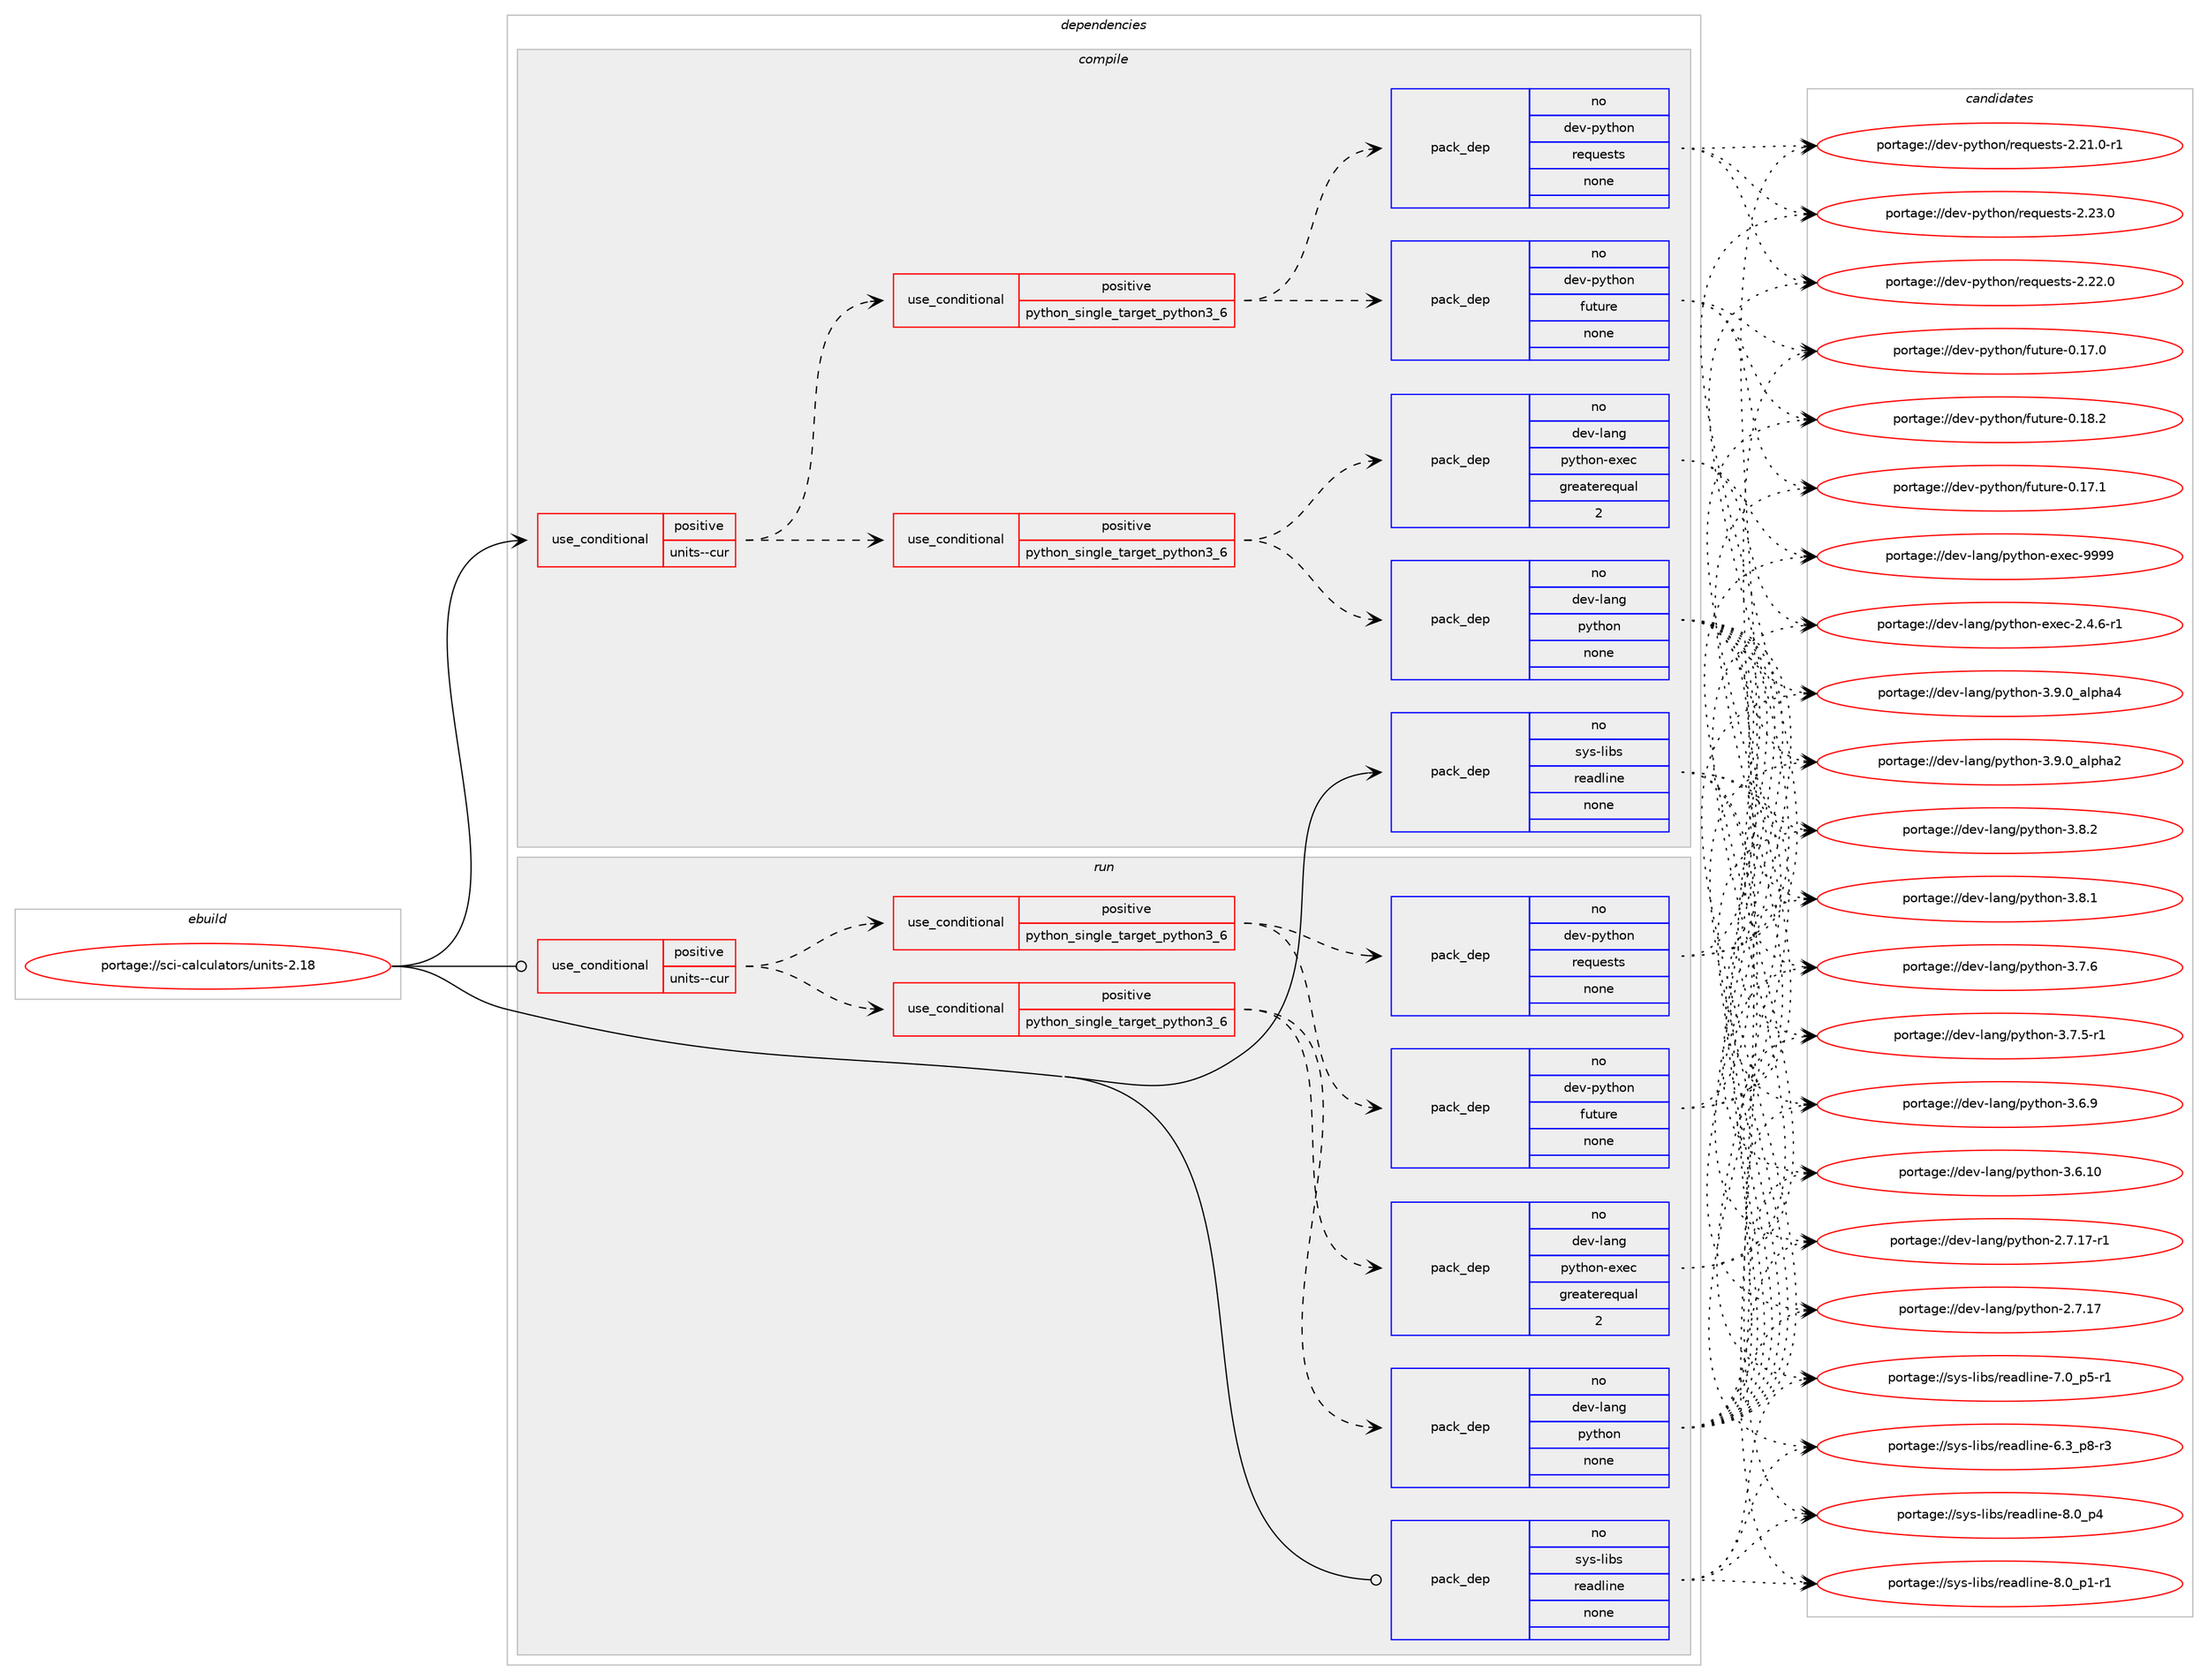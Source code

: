 digraph prolog {

# *************
# Graph options
# *************

newrank=true;
concentrate=true;
compound=true;
graph [rankdir=LR,fontname=Helvetica,fontsize=10,ranksep=1.5];#, ranksep=2.5, nodesep=0.2];
edge  [arrowhead=vee];
node  [fontname=Helvetica,fontsize=10];

# **********
# The ebuild
# **********

subgraph cluster_leftcol {
color=gray;
rank=same;
label=<<i>ebuild</i>>;
id [label="portage://sci-calculators/units-2.18", color=red, width=4, href="../sci-calculators/units-2.18.svg"];
}

# ****************
# The dependencies
# ****************

subgraph cluster_midcol {
color=gray;
label=<<i>dependencies</i>>;
subgraph cluster_compile {
fillcolor="#eeeeee";
style=filled;
label=<<i>compile</i>>;
subgraph cond12404 {
dependency60065 [label=<<TABLE BORDER="0" CELLBORDER="1" CELLSPACING="0" CELLPADDING="4"><TR><TD ROWSPAN="3" CELLPADDING="10">use_conditional</TD></TR><TR><TD>positive</TD></TR><TR><TD>units--cur</TD></TR></TABLE>>, shape=none, color=red];
subgraph cond12405 {
dependency60066 [label=<<TABLE BORDER="0" CELLBORDER="1" CELLSPACING="0" CELLPADDING="4"><TR><TD ROWSPAN="3" CELLPADDING="10">use_conditional</TD></TR><TR><TD>positive</TD></TR><TR><TD>python_single_target_python3_6</TD></TR></TABLE>>, shape=none, color=red];
subgraph pack46404 {
dependency60067 [label=<<TABLE BORDER="0" CELLBORDER="1" CELLSPACING="0" CELLPADDING="4" WIDTH="220"><TR><TD ROWSPAN="6" CELLPADDING="30">pack_dep</TD></TR><TR><TD WIDTH="110">no</TD></TR><TR><TD>dev-lang</TD></TR><TR><TD>python</TD></TR><TR><TD>none</TD></TR><TR><TD></TD></TR></TABLE>>, shape=none, color=blue];
}
dependency60066:e -> dependency60067:w [weight=20,style="dashed",arrowhead="vee"];
subgraph pack46405 {
dependency60068 [label=<<TABLE BORDER="0" CELLBORDER="1" CELLSPACING="0" CELLPADDING="4" WIDTH="220"><TR><TD ROWSPAN="6" CELLPADDING="30">pack_dep</TD></TR><TR><TD WIDTH="110">no</TD></TR><TR><TD>dev-lang</TD></TR><TR><TD>python-exec</TD></TR><TR><TD>greaterequal</TD></TR><TR><TD>2</TD></TR></TABLE>>, shape=none, color=blue];
}
dependency60066:e -> dependency60068:w [weight=20,style="dashed",arrowhead="vee"];
}
dependency60065:e -> dependency60066:w [weight=20,style="dashed",arrowhead="vee"];
subgraph cond12406 {
dependency60069 [label=<<TABLE BORDER="0" CELLBORDER="1" CELLSPACING="0" CELLPADDING="4"><TR><TD ROWSPAN="3" CELLPADDING="10">use_conditional</TD></TR><TR><TD>positive</TD></TR><TR><TD>python_single_target_python3_6</TD></TR></TABLE>>, shape=none, color=red];
subgraph pack46406 {
dependency60070 [label=<<TABLE BORDER="0" CELLBORDER="1" CELLSPACING="0" CELLPADDING="4" WIDTH="220"><TR><TD ROWSPAN="6" CELLPADDING="30">pack_dep</TD></TR><TR><TD WIDTH="110">no</TD></TR><TR><TD>dev-python</TD></TR><TR><TD>future</TD></TR><TR><TD>none</TD></TR><TR><TD></TD></TR></TABLE>>, shape=none, color=blue];
}
dependency60069:e -> dependency60070:w [weight=20,style="dashed",arrowhead="vee"];
subgraph pack46407 {
dependency60071 [label=<<TABLE BORDER="0" CELLBORDER="1" CELLSPACING="0" CELLPADDING="4" WIDTH="220"><TR><TD ROWSPAN="6" CELLPADDING="30">pack_dep</TD></TR><TR><TD WIDTH="110">no</TD></TR><TR><TD>dev-python</TD></TR><TR><TD>requests</TD></TR><TR><TD>none</TD></TR><TR><TD></TD></TR></TABLE>>, shape=none, color=blue];
}
dependency60069:e -> dependency60071:w [weight=20,style="dashed",arrowhead="vee"];
}
dependency60065:e -> dependency60069:w [weight=20,style="dashed",arrowhead="vee"];
}
id:e -> dependency60065:w [weight=20,style="solid",arrowhead="vee"];
subgraph pack46408 {
dependency60072 [label=<<TABLE BORDER="0" CELLBORDER="1" CELLSPACING="0" CELLPADDING="4" WIDTH="220"><TR><TD ROWSPAN="6" CELLPADDING="30">pack_dep</TD></TR><TR><TD WIDTH="110">no</TD></TR><TR><TD>sys-libs</TD></TR><TR><TD>readline</TD></TR><TR><TD>none</TD></TR><TR><TD></TD></TR></TABLE>>, shape=none, color=blue];
}
id:e -> dependency60072:w [weight=20,style="solid",arrowhead="vee"];
}
subgraph cluster_compileandrun {
fillcolor="#eeeeee";
style=filled;
label=<<i>compile and run</i>>;
}
subgraph cluster_run {
fillcolor="#eeeeee";
style=filled;
label=<<i>run</i>>;
subgraph cond12407 {
dependency60073 [label=<<TABLE BORDER="0" CELLBORDER="1" CELLSPACING="0" CELLPADDING="4"><TR><TD ROWSPAN="3" CELLPADDING="10">use_conditional</TD></TR><TR><TD>positive</TD></TR><TR><TD>units--cur</TD></TR></TABLE>>, shape=none, color=red];
subgraph cond12408 {
dependency60074 [label=<<TABLE BORDER="0" CELLBORDER="1" CELLSPACING="0" CELLPADDING="4"><TR><TD ROWSPAN="3" CELLPADDING="10">use_conditional</TD></TR><TR><TD>positive</TD></TR><TR><TD>python_single_target_python3_6</TD></TR></TABLE>>, shape=none, color=red];
subgraph pack46409 {
dependency60075 [label=<<TABLE BORDER="0" CELLBORDER="1" CELLSPACING="0" CELLPADDING="4" WIDTH="220"><TR><TD ROWSPAN="6" CELLPADDING="30">pack_dep</TD></TR><TR><TD WIDTH="110">no</TD></TR><TR><TD>dev-lang</TD></TR><TR><TD>python</TD></TR><TR><TD>none</TD></TR><TR><TD></TD></TR></TABLE>>, shape=none, color=blue];
}
dependency60074:e -> dependency60075:w [weight=20,style="dashed",arrowhead="vee"];
subgraph pack46410 {
dependency60076 [label=<<TABLE BORDER="0" CELLBORDER="1" CELLSPACING="0" CELLPADDING="4" WIDTH="220"><TR><TD ROWSPAN="6" CELLPADDING="30">pack_dep</TD></TR><TR><TD WIDTH="110">no</TD></TR><TR><TD>dev-lang</TD></TR><TR><TD>python-exec</TD></TR><TR><TD>greaterequal</TD></TR><TR><TD>2</TD></TR></TABLE>>, shape=none, color=blue];
}
dependency60074:e -> dependency60076:w [weight=20,style="dashed",arrowhead="vee"];
}
dependency60073:e -> dependency60074:w [weight=20,style="dashed",arrowhead="vee"];
subgraph cond12409 {
dependency60077 [label=<<TABLE BORDER="0" CELLBORDER="1" CELLSPACING="0" CELLPADDING="4"><TR><TD ROWSPAN="3" CELLPADDING="10">use_conditional</TD></TR><TR><TD>positive</TD></TR><TR><TD>python_single_target_python3_6</TD></TR></TABLE>>, shape=none, color=red];
subgraph pack46411 {
dependency60078 [label=<<TABLE BORDER="0" CELLBORDER="1" CELLSPACING="0" CELLPADDING="4" WIDTH="220"><TR><TD ROWSPAN="6" CELLPADDING="30">pack_dep</TD></TR><TR><TD WIDTH="110">no</TD></TR><TR><TD>dev-python</TD></TR><TR><TD>future</TD></TR><TR><TD>none</TD></TR><TR><TD></TD></TR></TABLE>>, shape=none, color=blue];
}
dependency60077:e -> dependency60078:w [weight=20,style="dashed",arrowhead="vee"];
subgraph pack46412 {
dependency60079 [label=<<TABLE BORDER="0" CELLBORDER="1" CELLSPACING="0" CELLPADDING="4" WIDTH="220"><TR><TD ROWSPAN="6" CELLPADDING="30">pack_dep</TD></TR><TR><TD WIDTH="110">no</TD></TR><TR><TD>dev-python</TD></TR><TR><TD>requests</TD></TR><TR><TD>none</TD></TR><TR><TD></TD></TR></TABLE>>, shape=none, color=blue];
}
dependency60077:e -> dependency60079:w [weight=20,style="dashed",arrowhead="vee"];
}
dependency60073:e -> dependency60077:w [weight=20,style="dashed",arrowhead="vee"];
}
id:e -> dependency60073:w [weight=20,style="solid",arrowhead="odot"];
subgraph pack46413 {
dependency60080 [label=<<TABLE BORDER="0" CELLBORDER="1" CELLSPACING="0" CELLPADDING="4" WIDTH="220"><TR><TD ROWSPAN="6" CELLPADDING="30">pack_dep</TD></TR><TR><TD WIDTH="110">no</TD></TR><TR><TD>sys-libs</TD></TR><TR><TD>readline</TD></TR><TR><TD>none</TD></TR><TR><TD></TD></TR></TABLE>>, shape=none, color=blue];
}
id:e -> dependency60080:w [weight=20,style="solid",arrowhead="odot"];
}
}

# **************
# The candidates
# **************

subgraph cluster_choices {
rank=same;
color=gray;
label=<<i>candidates</i>>;

subgraph choice46404 {
color=black;
nodesep=1;
choice10010111845108971101034711212111610411111045514657464895971081121049752 [label="portage://dev-lang/python-3.9.0_alpha4", color=red, width=4,href="../dev-lang/python-3.9.0_alpha4.svg"];
choice10010111845108971101034711212111610411111045514657464895971081121049750 [label="portage://dev-lang/python-3.9.0_alpha2", color=red, width=4,href="../dev-lang/python-3.9.0_alpha2.svg"];
choice100101118451089711010347112121116104111110455146564650 [label="portage://dev-lang/python-3.8.2", color=red, width=4,href="../dev-lang/python-3.8.2.svg"];
choice100101118451089711010347112121116104111110455146564649 [label="portage://dev-lang/python-3.8.1", color=red, width=4,href="../dev-lang/python-3.8.1.svg"];
choice100101118451089711010347112121116104111110455146554654 [label="portage://dev-lang/python-3.7.6", color=red, width=4,href="../dev-lang/python-3.7.6.svg"];
choice1001011184510897110103471121211161041111104551465546534511449 [label="portage://dev-lang/python-3.7.5-r1", color=red, width=4,href="../dev-lang/python-3.7.5-r1.svg"];
choice100101118451089711010347112121116104111110455146544657 [label="portage://dev-lang/python-3.6.9", color=red, width=4,href="../dev-lang/python-3.6.9.svg"];
choice10010111845108971101034711212111610411111045514654464948 [label="portage://dev-lang/python-3.6.10", color=red, width=4,href="../dev-lang/python-3.6.10.svg"];
choice100101118451089711010347112121116104111110455046554649554511449 [label="portage://dev-lang/python-2.7.17-r1", color=red, width=4,href="../dev-lang/python-2.7.17-r1.svg"];
choice10010111845108971101034711212111610411111045504655464955 [label="portage://dev-lang/python-2.7.17", color=red, width=4,href="../dev-lang/python-2.7.17.svg"];
dependency60067:e -> choice10010111845108971101034711212111610411111045514657464895971081121049752:w [style=dotted,weight="100"];
dependency60067:e -> choice10010111845108971101034711212111610411111045514657464895971081121049750:w [style=dotted,weight="100"];
dependency60067:e -> choice100101118451089711010347112121116104111110455146564650:w [style=dotted,weight="100"];
dependency60067:e -> choice100101118451089711010347112121116104111110455146564649:w [style=dotted,weight="100"];
dependency60067:e -> choice100101118451089711010347112121116104111110455146554654:w [style=dotted,weight="100"];
dependency60067:e -> choice1001011184510897110103471121211161041111104551465546534511449:w [style=dotted,weight="100"];
dependency60067:e -> choice100101118451089711010347112121116104111110455146544657:w [style=dotted,weight="100"];
dependency60067:e -> choice10010111845108971101034711212111610411111045514654464948:w [style=dotted,weight="100"];
dependency60067:e -> choice100101118451089711010347112121116104111110455046554649554511449:w [style=dotted,weight="100"];
dependency60067:e -> choice10010111845108971101034711212111610411111045504655464955:w [style=dotted,weight="100"];
}
subgraph choice46405 {
color=black;
nodesep=1;
choice10010111845108971101034711212111610411111045101120101994557575757 [label="portage://dev-lang/python-exec-9999", color=red, width=4,href="../dev-lang/python-exec-9999.svg"];
choice10010111845108971101034711212111610411111045101120101994550465246544511449 [label="portage://dev-lang/python-exec-2.4.6-r1", color=red, width=4,href="../dev-lang/python-exec-2.4.6-r1.svg"];
dependency60068:e -> choice10010111845108971101034711212111610411111045101120101994557575757:w [style=dotted,weight="100"];
dependency60068:e -> choice10010111845108971101034711212111610411111045101120101994550465246544511449:w [style=dotted,weight="100"];
}
subgraph choice46406 {
color=black;
nodesep=1;
choice100101118451121211161041111104710211711611711410145484649564650 [label="portage://dev-python/future-0.18.2", color=red, width=4,href="../dev-python/future-0.18.2.svg"];
choice100101118451121211161041111104710211711611711410145484649554649 [label="portage://dev-python/future-0.17.1", color=red, width=4,href="../dev-python/future-0.17.1.svg"];
choice100101118451121211161041111104710211711611711410145484649554648 [label="portage://dev-python/future-0.17.0", color=red, width=4,href="../dev-python/future-0.17.0.svg"];
dependency60070:e -> choice100101118451121211161041111104710211711611711410145484649564650:w [style=dotted,weight="100"];
dependency60070:e -> choice100101118451121211161041111104710211711611711410145484649554649:w [style=dotted,weight="100"];
dependency60070:e -> choice100101118451121211161041111104710211711611711410145484649554648:w [style=dotted,weight="100"];
}
subgraph choice46407 {
color=black;
nodesep=1;
choice100101118451121211161041111104711410111311710111511611545504650514648 [label="portage://dev-python/requests-2.23.0", color=red, width=4,href="../dev-python/requests-2.23.0.svg"];
choice100101118451121211161041111104711410111311710111511611545504650504648 [label="portage://dev-python/requests-2.22.0", color=red, width=4,href="../dev-python/requests-2.22.0.svg"];
choice1001011184511212111610411111047114101113117101115116115455046504946484511449 [label="portage://dev-python/requests-2.21.0-r1", color=red, width=4,href="../dev-python/requests-2.21.0-r1.svg"];
dependency60071:e -> choice100101118451121211161041111104711410111311710111511611545504650514648:w [style=dotted,weight="100"];
dependency60071:e -> choice100101118451121211161041111104711410111311710111511611545504650504648:w [style=dotted,weight="100"];
dependency60071:e -> choice1001011184511212111610411111047114101113117101115116115455046504946484511449:w [style=dotted,weight="100"];
}
subgraph choice46408 {
color=black;
nodesep=1;
choice11512111545108105981154711410197100108105110101455646489511252 [label="portage://sys-libs/readline-8.0_p4", color=red, width=4,href="../sys-libs/readline-8.0_p4.svg"];
choice115121115451081059811547114101971001081051101014556464895112494511449 [label="portage://sys-libs/readline-8.0_p1-r1", color=red, width=4,href="../sys-libs/readline-8.0_p1-r1.svg"];
choice115121115451081059811547114101971001081051101014555464895112534511449 [label="portage://sys-libs/readline-7.0_p5-r1", color=red, width=4,href="../sys-libs/readline-7.0_p5-r1.svg"];
choice115121115451081059811547114101971001081051101014554465195112564511451 [label="portage://sys-libs/readline-6.3_p8-r3", color=red, width=4,href="../sys-libs/readline-6.3_p8-r3.svg"];
dependency60072:e -> choice11512111545108105981154711410197100108105110101455646489511252:w [style=dotted,weight="100"];
dependency60072:e -> choice115121115451081059811547114101971001081051101014556464895112494511449:w [style=dotted,weight="100"];
dependency60072:e -> choice115121115451081059811547114101971001081051101014555464895112534511449:w [style=dotted,weight="100"];
dependency60072:e -> choice115121115451081059811547114101971001081051101014554465195112564511451:w [style=dotted,weight="100"];
}
subgraph choice46409 {
color=black;
nodesep=1;
choice10010111845108971101034711212111610411111045514657464895971081121049752 [label="portage://dev-lang/python-3.9.0_alpha4", color=red, width=4,href="../dev-lang/python-3.9.0_alpha4.svg"];
choice10010111845108971101034711212111610411111045514657464895971081121049750 [label="portage://dev-lang/python-3.9.0_alpha2", color=red, width=4,href="../dev-lang/python-3.9.0_alpha2.svg"];
choice100101118451089711010347112121116104111110455146564650 [label="portage://dev-lang/python-3.8.2", color=red, width=4,href="../dev-lang/python-3.8.2.svg"];
choice100101118451089711010347112121116104111110455146564649 [label="portage://dev-lang/python-3.8.1", color=red, width=4,href="../dev-lang/python-3.8.1.svg"];
choice100101118451089711010347112121116104111110455146554654 [label="portage://dev-lang/python-3.7.6", color=red, width=4,href="../dev-lang/python-3.7.6.svg"];
choice1001011184510897110103471121211161041111104551465546534511449 [label="portage://dev-lang/python-3.7.5-r1", color=red, width=4,href="../dev-lang/python-3.7.5-r1.svg"];
choice100101118451089711010347112121116104111110455146544657 [label="portage://dev-lang/python-3.6.9", color=red, width=4,href="../dev-lang/python-3.6.9.svg"];
choice10010111845108971101034711212111610411111045514654464948 [label="portage://dev-lang/python-3.6.10", color=red, width=4,href="../dev-lang/python-3.6.10.svg"];
choice100101118451089711010347112121116104111110455046554649554511449 [label="portage://dev-lang/python-2.7.17-r1", color=red, width=4,href="../dev-lang/python-2.7.17-r1.svg"];
choice10010111845108971101034711212111610411111045504655464955 [label="portage://dev-lang/python-2.7.17", color=red, width=4,href="../dev-lang/python-2.7.17.svg"];
dependency60075:e -> choice10010111845108971101034711212111610411111045514657464895971081121049752:w [style=dotted,weight="100"];
dependency60075:e -> choice10010111845108971101034711212111610411111045514657464895971081121049750:w [style=dotted,weight="100"];
dependency60075:e -> choice100101118451089711010347112121116104111110455146564650:w [style=dotted,weight="100"];
dependency60075:e -> choice100101118451089711010347112121116104111110455146564649:w [style=dotted,weight="100"];
dependency60075:e -> choice100101118451089711010347112121116104111110455146554654:w [style=dotted,weight="100"];
dependency60075:e -> choice1001011184510897110103471121211161041111104551465546534511449:w [style=dotted,weight="100"];
dependency60075:e -> choice100101118451089711010347112121116104111110455146544657:w [style=dotted,weight="100"];
dependency60075:e -> choice10010111845108971101034711212111610411111045514654464948:w [style=dotted,weight="100"];
dependency60075:e -> choice100101118451089711010347112121116104111110455046554649554511449:w [style=dotted,weight="100"];
dependency60075:e -> choice10010111845108971101034711212111610411111045504655464955:w [style=dotted,weight="100"];
}
subgraph choice46410 {
color=black;
nodesep=1;
choice10010111845108971101034711212111610411111045101120101994557575757 [label="portage://dev-lang/python-exec-9999", color=red, width=4,href="../dev-lang/python-exec-9999.svg"];
choice10010111845108971101034711212111610411111045101120101994550465246544511449 [label="portage://dev-lang/python-exec-2.4.6-r1", color=red, width=4,href="../dev-lang/python-exec-2.4.6-r1.svg"];
dependency60076:e -> choice10010111845108971101034711212111610411111045101120101994557575757:w [style=dotted,weight="100"];
dependency60076:e -> choice10010111845108971101034711212111610411111045101120101994550465246544511449:w [style=dotted,weight="100"];
}
subgraph choice46411 {
color=black;
nodesep=1;
choice100101118451121211161041111104710211711611711410145484649564650 [label="portage://dev-python/future-0.18.2", color=red, width=4,href="../dev-python/future-0.18.2.svg"];
choice100101118451121211161041111104710211711611711410145484649554649 [label="portage://dev-python/future-0.17.1", color=red, width=4,href="../dev-python/future-0.17.1.svg"];
choice100101118451121211161041111104710211711611711410145484649554648 [label="portage://dev-python/future-0.17.0", color=red, width=4,href="../dev-python/future-0.17.0.svg"];
dependency60078:e -> choice100101118451121211161041111104710211711611711410145484649564650:w [style=dotted,weight="100"];
dependency60078:e -> choice100101118451121211161041111104710211711611711410145484649554649:w [style=dotted,weight="100"];
dependency60078:e -> choice100101118451121211161041111104710211711611711410145484649554648:w [style=dotted,weight="100"];
}
subgraph choice46412 {
color=black;
nodesep=1;
choice100101118451121211161041111104711410111311710111511611545504650514648 [label="portage://dev-python/requests-2.23.0", color=red, width=4,href="../dev-python/requests-2.23.0.svg"];
choice100101118451121211161041111104711410111311710111511611545504650504648 [label="portage://dev-python/requests-2.22.0", color=red, width=4,href="../dev-python/requests-2.22.0.svg"];
choice1001011184511212111610411111047114101113117101115116115455046504946484511449 [label="portage://dev-python/requests-2.21.0-r1", color=red, width=4,href="../dev-python/requests-2.21.0-r1.svg"];
dependency60079:e -> choice100101118451121211161041111104711410111311710111511611545504650514648:w [style=dotted,weight="100"];
dependency60079:e -> choice100101118451121211161041111104711410111311710111511611545504650504648:w [style=dotted,weight="100"];
dependency60079:e -> choice1001011184511212111610411111047114101113117101115116115455046504946484511449:w [style=dotted,weight="100"];
}
subgraph choice46413 {
color=black;
nodesep=1;
choice11512111545108105981154711410197100108105110101455646489511252 [label="portage://sys-libs/readline-8.0_p4", color=red, width=4,href="../sys-libs/readline-8.0_p4.svg"];
choice115121115451081059811547114101971001081051101014556464895112494511449 [label="portage://sys-libs/readline-8.0_p1-r1", color=red, width=4,href="../sys-libs/readline-8.0_p1-r1.svg"];
choice115121115451081059811547114101971001081051101014555464895112534511449 [label="portage://sys-libs/readline-7.0_p5-r1", color=red, width=4,href="../sys-libs/readline-7.0_p5-r1.svg"];
choice115121115451081059811547114101971001081051101014554465195112564511451 [label="portage://sys-libs/readline-6.3_p8-r3", color=red, width=4,href="../sys-libs/readline-6.3_p8-r3.svg"];
dependency60080:e -> choice11512111545108105981154711410197100108105110101455646489511252:w [style=dotted,weight="100"];
dependency60080:e -> choice115121115451081059811547114101971001081051101014556464895112494511449:w [style=dotted,weight="100"];
dependency60080:e -> choice115121115451081059811547114101971001081051101014555464895112534511449:w [style=dotted,weight="100"];
dependency60080:e -> choice115121115451081059811547114101971001081051101014554465195112564511451:w [style=dotted,weight="100"];
}
}

}
